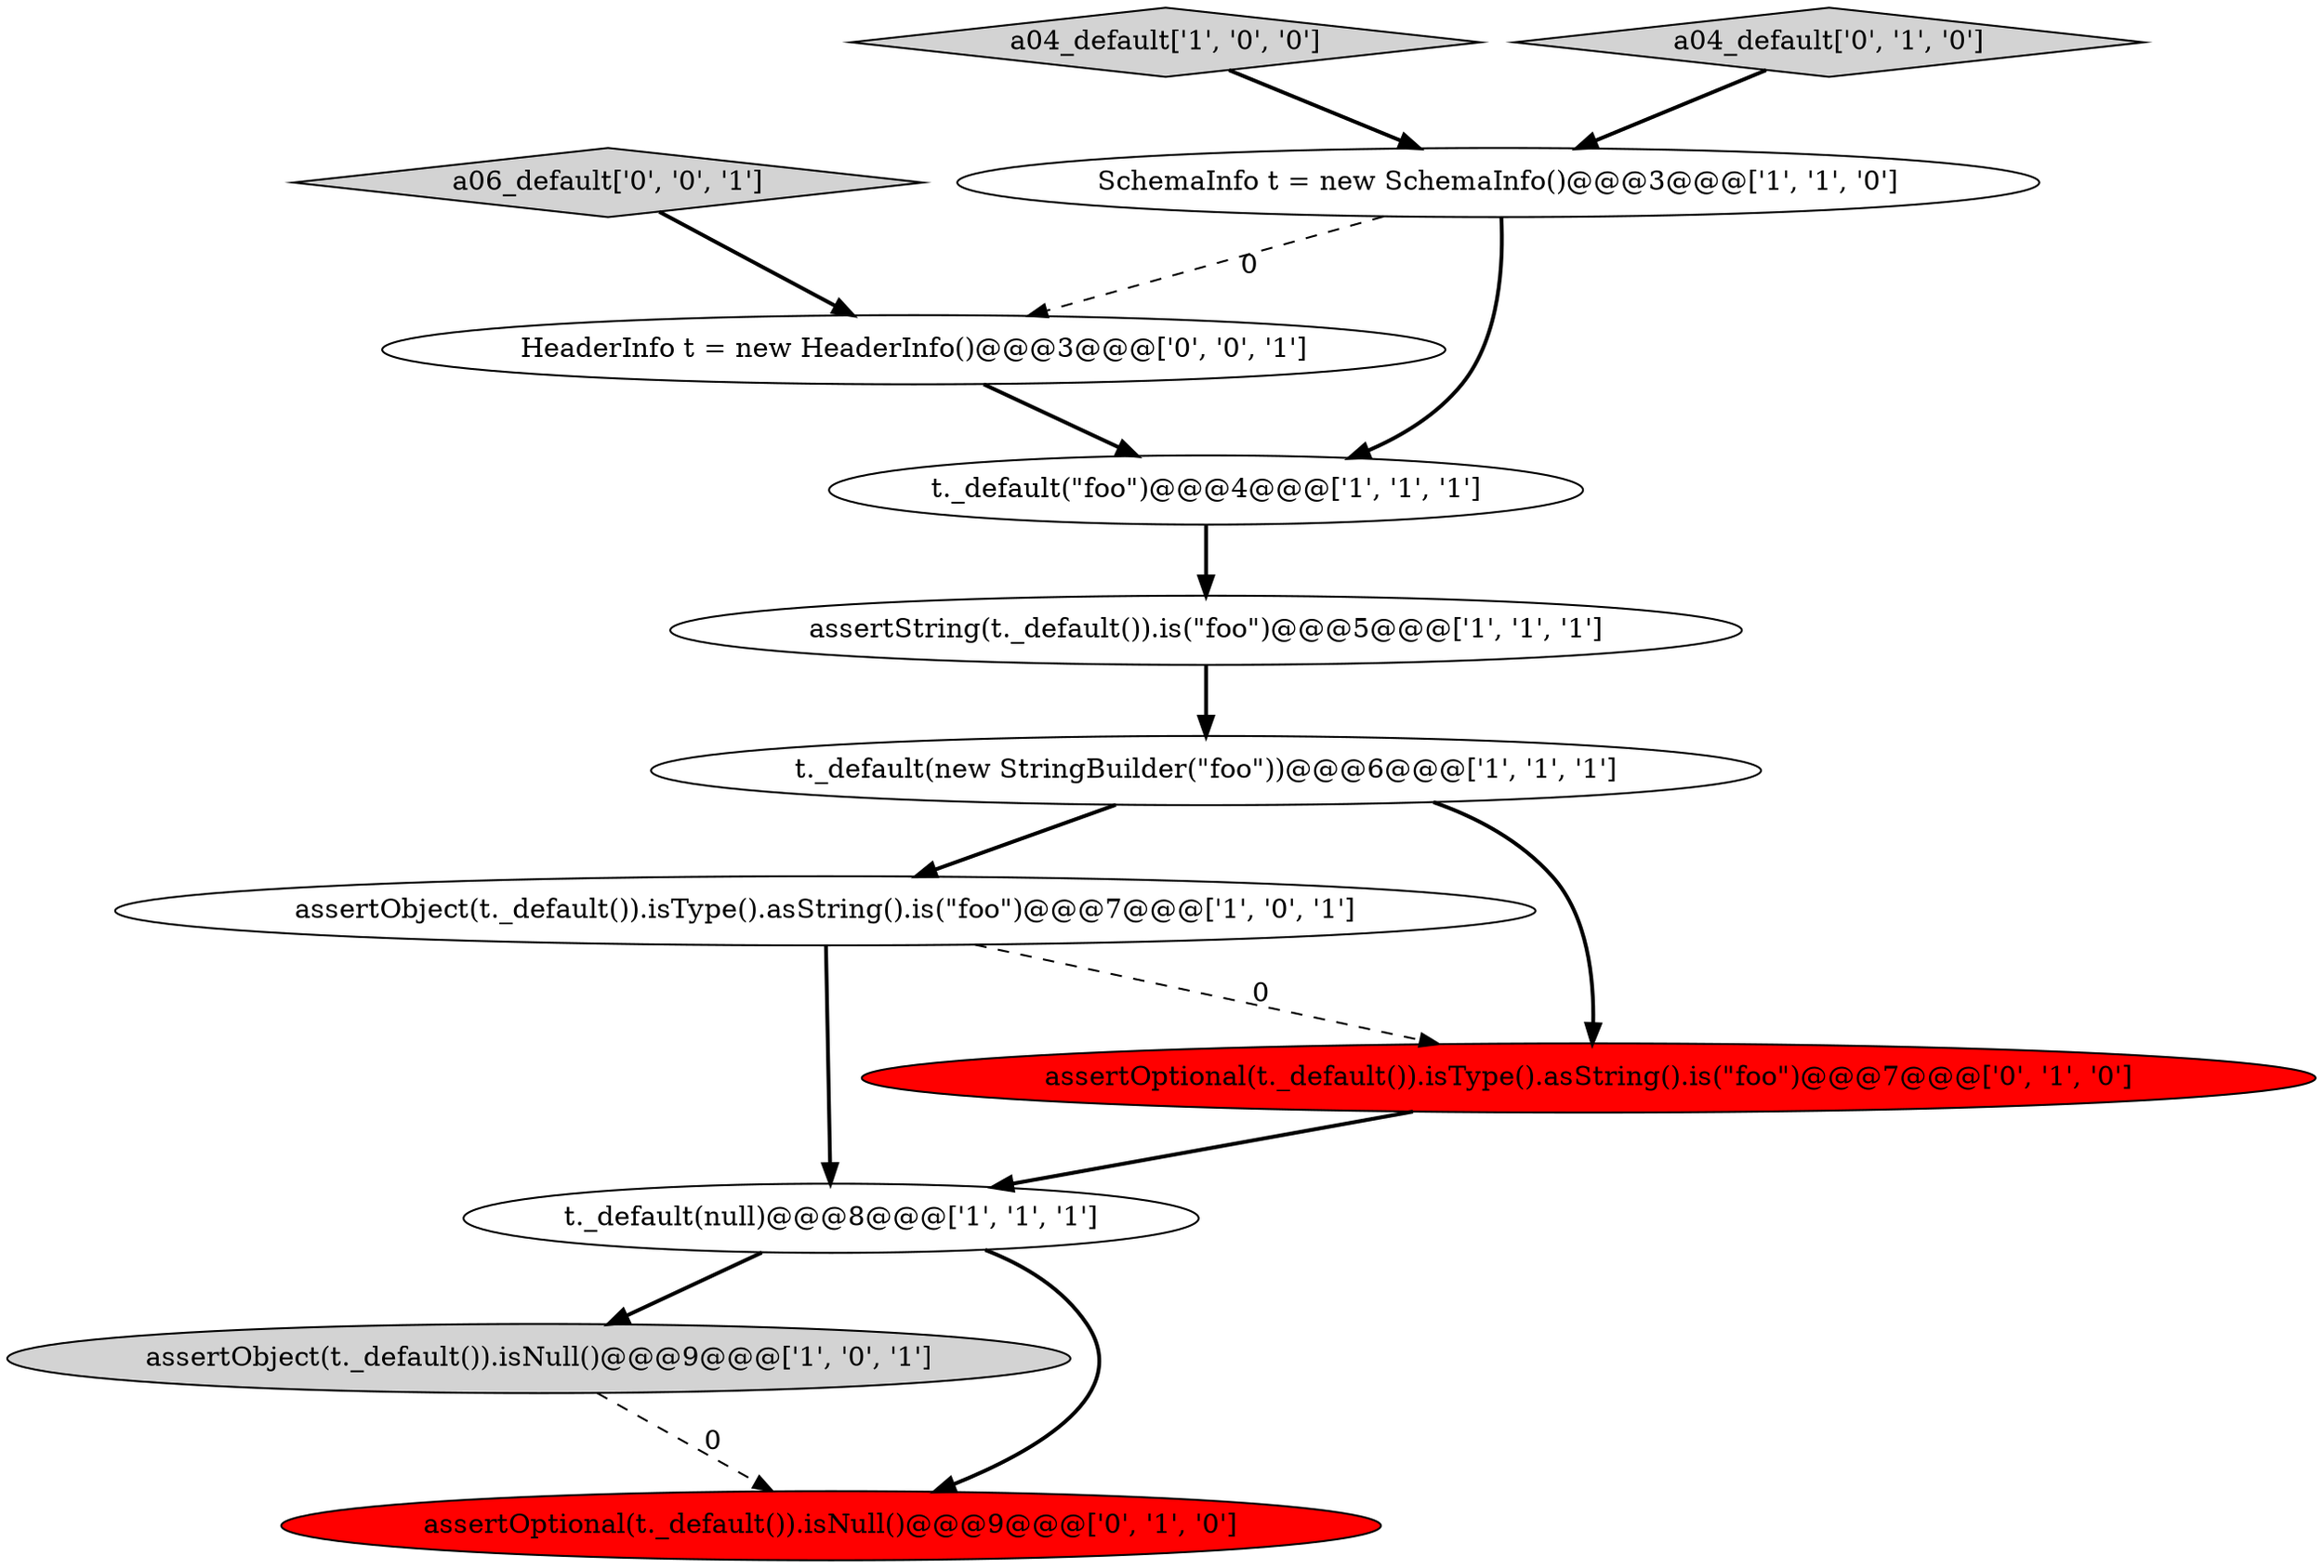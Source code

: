 digraph {
12 [style = filled, label = "a06_default['0', '0', '1']", fillcolor = lightgray, shape = diamond image = "AAA0AAABBB3BBB"];
3 [style = filled, label = "t._default(null)@@@8@@@['1', '1', '1']", fillcolor = white, shape = ellipse image = "AAA0AAABBB1BBB"];
0 [style = filled, label = "assertString(t._default()).is(\"foo\")@@@5@@@['1', '1', '1']", fillcolor = white, shape = ellipse image = "AAA0AAABBB1BBB"];
5 [style = filled, label = "assertObject(t._default()).isType().asString().is(\"foo\")@@@7@@@['1', '0', '1']", fillcolor = white, shape = ellipse image = "AAA0AAABBB1BBB"];
6 [style = filled, label = "assertObject(t._default()).isNull()@@@9@@@['1', '0', '1']", fillcolor = lightgray, shape = ellipse image = "AAA0AAABBB1BBB"];
8 [style = filled, label = "assertOptional(t._default()).isNull()@@@9@@@['0', '1', '0']", fillcolor = red, shape = ellipse image = "AAA1AAABBB2BBB"];
4 [style = filled, label = "a04_default['1', '0', '0']", fillcolor = lightgray, shape = diamond image = "AAA0AAABBB1BBB"];
1 [style = filled, label = "t._default(new StringBuilder(\"foo\"))@@@6@@@['1', '1', '1']", fillcolor = white, shape = ellipse image = "AAA0AAABBB1BBB"];
2 [style = filled, label = "t._default(\"foo\")@@@4@@@['1', '1', '1']", fillcolor = white, shape = ellipse image = "AAA0AAABBB1BBB"];
9 [style = filled, label = "assertOptional(t._default()).isType().asString().is(\"foo\")@@@7@@@['0', '1', '0']", fillcolor = red, shape = ellipse image = "AAA1AAABBB2BBB"];
7 [style = filled, label = "SchemaInfo t = new SchemaInfo()@@@3@@@['1', '1', '0']", fillcolor = white, shape = ellipse image = "AAA0AAABBB1BBB"];
10 [style = filled, label = "a04_default['0', '1', '0']", fillcolor = lightgray, shape = diamond image = "AAA0AAABBB2BBB"];
11 [style = filled, label = "HeaderInfo t = new HeaderInfo()@@@3@@@['0', '0', '1']", fillcolor = white, shape = ellipse image = "AAA0AAABBB3BBB"];
1->5 [style = bold, label=""];
5->3 [style = bold, label=""];
9->3 [style = bold, label=""];
7->11 [style = dashed, label="0"];
3->6 [style = bold, label=""];
5->9 [style = dashed, label="0"];
6->8 [style = dashed, label="0"];
2->0 [style = bold, label=""];
11->2 [style = bold, label=""];
7->2 [style = bold, label=""];
0->1 [style = bold, label=""];
3->8 [style = bold, label=""];
10->7 [style = bold, label=""];
4->7 [style = bold, label=""];
1->9 [style = bold, label=""];
12->11 [style = bold, label=""];
}
